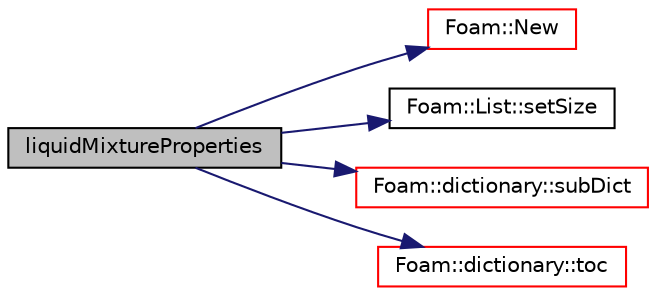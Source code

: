 digraph "liquidMixtureProperties"
{
  bgcolor="transparent";
  edge [fontname="Helvetica",fontsize="10",labelfontname="Helvetica",labelfontsize="10"];
  node [fontname="Helvetica",fontsize="10",shape=record];
  rankdir="LR";
  Node0 [label="liquidMixtureProperties",height=0.2,width=0.4,color="black", fillcolor="grey75", style="filled", fontcolor="black"];
  Node0 -> Node1 [color="midnightblue",fontsize="10",style="solid",fontname="Helvetica"];
  Node1 [label="Foam::New",height=0.2,width=0.4,color="red",URL="$a21851.html#a9d62cf14554c95e83f83f14909d9e0ec"];
  Node0 -> Node134 [color="midnightblue",fontsize="10",style="solid",fontname="Helvetica"];
  Node134 [label="Foam::List::setSize",height=0.2,width=0.4,color="black",URL="$a26833.html#aedb985ffeaf1bdbfeccc2a8730405703",tooltip="Reset size of List. "];
  Node0 -> Node249 [color="midnightblue",fontsize="10",style="solid",fontname="Helvetica"];
  Node249 [label="Foam::dictionary::subDict",height=0.2,width=0.4,color="red",URL="$a27129.html#aaa26b5f2da6aff5a6a59af5407f1bf59",tooltip="Find and return a sub-dictionary. "];
  Node0 -> Node328 [color="midnightblue",fontsize="10",style="solid",fontname="Helvetica"];
  Node328 [label="Foam::dictionary::toc",height=0.2,width=0.4,color="red",URL="$a27129.html#adcaf1538d9b6dbeb843d6832814de549",tooltip="Return the table of contents. "];
}

